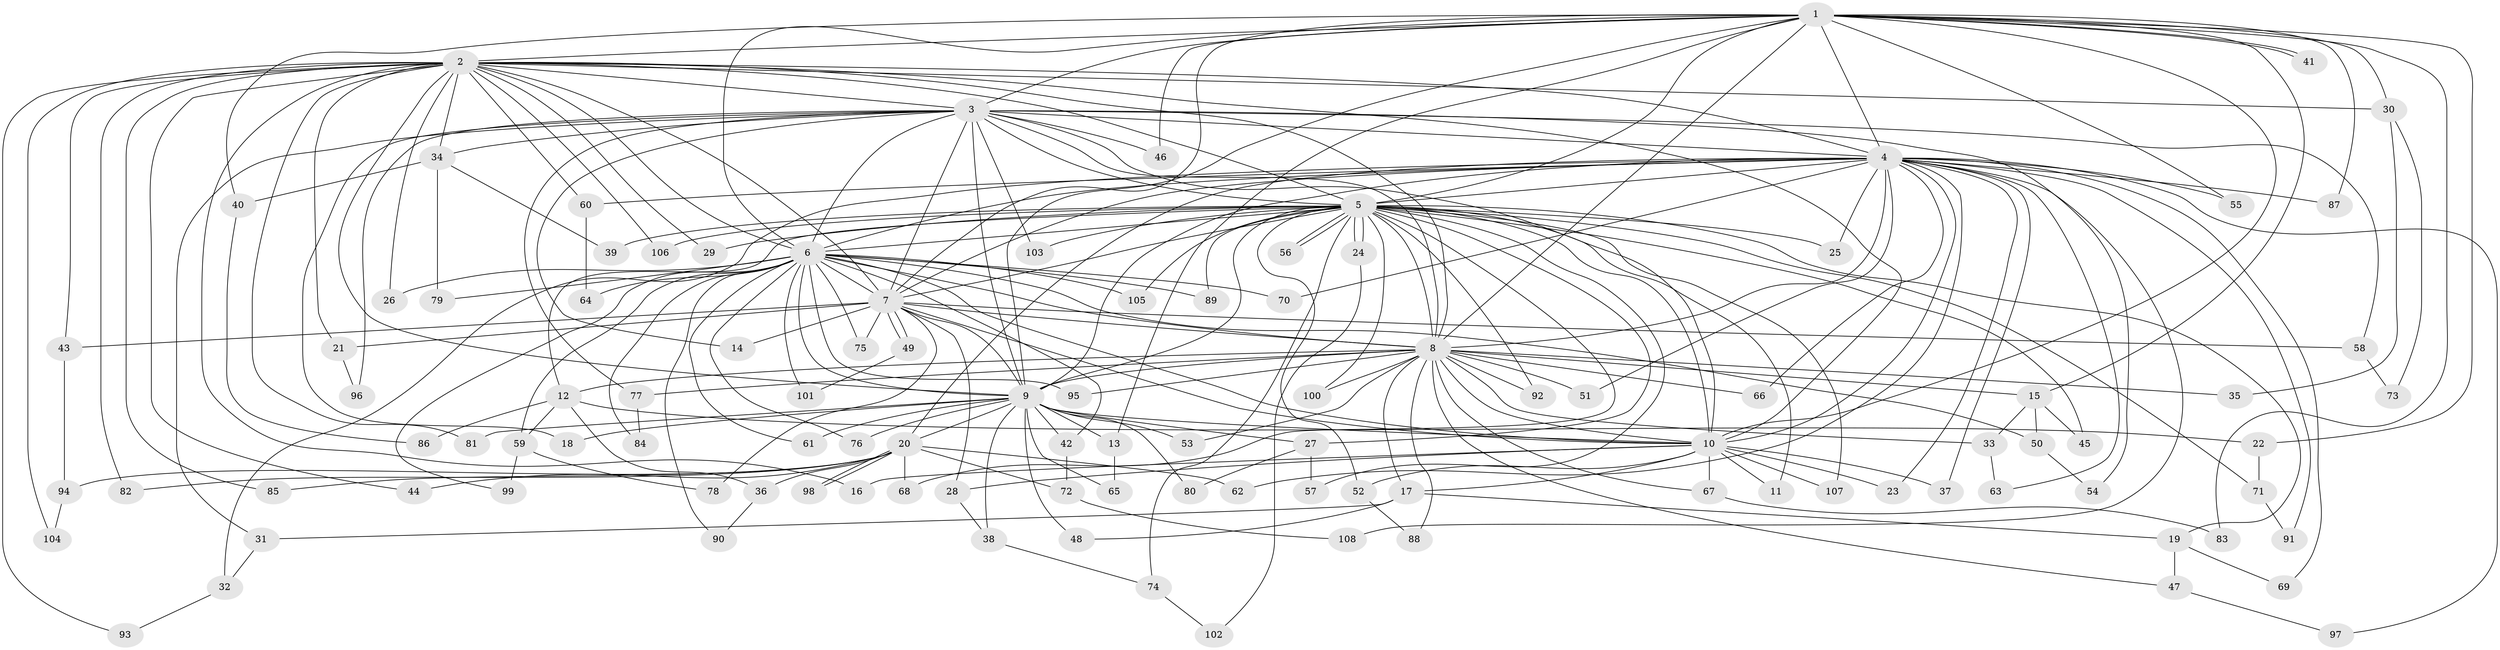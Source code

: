 // Generated by graph-tools (version 1.1) at 2025/01/03/09/25 03:01:32]
// undirected, 108 vertices, 241 edges
graph export_dot {
graph [start="1"]
  node [color=gray90,style=filled];
  1;
  2;
  3;
  4;
  5;
  6;
  7;
  8;
  9;
  10;
  11;
  12;
  13;
  14;
  15;
  16;
  17;
  18;
  19;
  20;
  21;
  22;
  23;
  24;
  25;
  26;
  27;
  28;
  29;
  30;
  31;
  32;
  33;
  34;
  35;
  36;
  37;
  38;
  39;
  40;
  41;
  42;
  43;
  44;
  45;
  46;
  47;
  48;
  49;
  50;
  51;
  52;
  53;
  54;
  55;
  56;
  57;
  58;
  59;
  60;
  61;
  62;
  63;
  64;
  65;
  66;
  67;
  68;
  69;
  70;
  71;
  72;
  73;
  74;
  75;
  76;
  77;
  78;
  79;
  80;
  81;
  82;
  83;
  84;
  85;
  86;
  87;
  88;
  89;
  90;
  91;
  92;
  93;
  94;
  95;
  96;
  97;
  98;
  99;
  100;
  101;
  102;
  103;
  104;
  105;
  106;
  107;
  108;
  1 -- 2;
  1 -- 3;
  1 -- 4;
  1 -- 5;
  1 -- 6;
  1 -- 7;
  1 -- 8;
  1 -- 9;
  1 -- 10;
  1 -- 13;
  1 -- 15;
  1 -- 22;
  1 -- 30;
  1 -- 40;
  1 -- 41;
  1 -- 41;
  1 -- 46;
  1 -- 55;
  1 -- 83;
  1 -- 87;
  2 -- 3;
  2 -- 4;
  2 -- 5;
  2 -- 6;
  2 -- 7;
  2 -- 8;
  2 -- 9;
  2 -- 10;
  2 -- 16;
  2 -- 21;
  2 -- 26;
  2 -- 29;
  2 -- 30;
  2 -- 34;
  2 -- 43;
  2 -- 44;
  2 -- 60;
  2 -- 81;
  2 -- 82;
  2 -- 85;
  2 -- 93;
  2 -- 104;
  2 -- 106;
  3 -- 4;
  3 -- 5;
  3 -- 6;
  3 -- 7;
  3 -- 8;
  3 -- 9;
  3 -- 10;
  3 -- 14;
  3 -- 18;
  3 -- 31;
  3 -- 34;
  3 -- 46;
  3 -- 54;
  3 -- 58;
  3 -- 77;
  3 -- 96;
  3 -- 103;
  4 -- 5;
  4 -- 6;
  4 -- 7;
  4 -- 8;
  4 -- 9;
  4 -- 10;
  4 -- 20;
  4 -- 23;
  4 -- 25;
  4 -- 32;
  4 -- 37;
  4 -- 51;
  4 -- 55;
  4 -- 60;
  4 -- 62;
  4 -- 63;
  4 -- 66;
  4 -- 69;
  4 -- 70;
  4 -- 87;
  4 -- 91;
  4 -- 97;
  4 -- 108;
  5 -- 6;
  5 -- 7;
  5 -- 8;
  5 -- 9;
  5 -- 10;
  5 -- 11;
  5 -- 12;
  5 -- 19;
  5 -- 24;
  5 -- 24;
  5 -- 25;
  5 -- 27;
  5 -- 29;
  5 -- 39;
  5 -- 45;
  5 -- 52;
  5 -- 56;
  5 -- 56;
  5 -- 57;
  5 -- 68;
  5 -- 71;
  5 -- 74;
  5 -- 89;
  5 -- 92;
  5 -- 100;
  5 -- 103;
  5 -- 105;
  5 -- 106;
  5 -- 107;
  6 -- 7;
  6 -- 8;
  6 -- 9;
  6 -- 10;
  6 -- 26;
  6 -- 42;
  6 -- 50;
  6 -- 59;
  6 -- 61;
  6 -- 64;
  6 -- 70;
  6 -- 75;
  6 -- 76;
  6 -- 79;
  6 -- 84;
  6 -- 89;
  6 -- 90;
  6 -- 95;
  6 -- 99;
  6 -- 101;
  6 -- 105;
  7 -- 8;
  7 -- 9;
  7 -- 10;
  7 -- 14;
  7 -- 21;
  7 -- 28;
  7 -- 43;
  7 -- 49;
  7 -- 49;
  7 -- 58;
  7 -- 75;
  7 -- 78;
  8 -- 9;
  8 -- 10;
  8 -- 12;
  8 -- 15;
  8 -- 17;
  8 -- 33;
  8 -- 35;
  8 -- 47;
  8 -- 51;
  8 -- 53;
  8 -- 66;
  8 -- 67;
  8 -- 77;
  8 -- 88;
  8 -- 92;
  8 -- 95;
  8 -- 100;
  9 -- 10;
  9 -- 13;
  9 -- 18;
  9 -- 20;
  9 -- 27;
  9 -- 38;
  9 -- 42;
  9 -- 48;
  9 -- 53;
  9 -- 61;
  9 -- 65;
  9 -- 76;
  9 -- 80;
  9 -- 81;
  10 -- 11;
  10 -- 16;
  10 -- 17;
  10 -- 23;
  10 -- 28;
  10 -- 37;
  10 -- 52;
  10 -- 67;
  10 -- 107;
  12 -- 22;
  12 -- 36;
  12 -- 59;
  12 -- 86;
  13 -- 65;
  15 -- 33;
  15 -- 45;
  15 -- 50;
  17 -- 19;
  17 -- 31;
  17 -- 48;
  19 -- 47;
  19 -- 69;
  20 -- 36;
  20 -- 44;
  20 -- 62;
  20 -- 68;
  20 -- 72;
  20 -- 82;
  20 -- 85;
  20 -- 94;
  20 -- 98;
  20 -- 98;
  21 -- 96;
  22 -- 71;
  24 -- 102;
  27 -- 57;
  27 -- 80;
  28 -- 38;
  30 -- 35;
  30 -- 73;
  31 -- 32;
  32 -- 93;
  33 -- 63;
  34 -- 39;
  34 -- 40;
  34 -- 79;
  36 -- 90;
  38 -- 74;
  40 -- 86;
  42 -- 72;
  43 -- 94;
  47 -- 97;
  49 -- 101;
  50 -- 54;
  52 -- 88;
  58 -- 73;
  59 -- 78;
  59 -- 99;
  60 -- 64;
  67 -- 83;
  71 -- 91;
  72 -- 108;
  74 -- 102;
  77 -- 84;
  94 -- 104;
}
